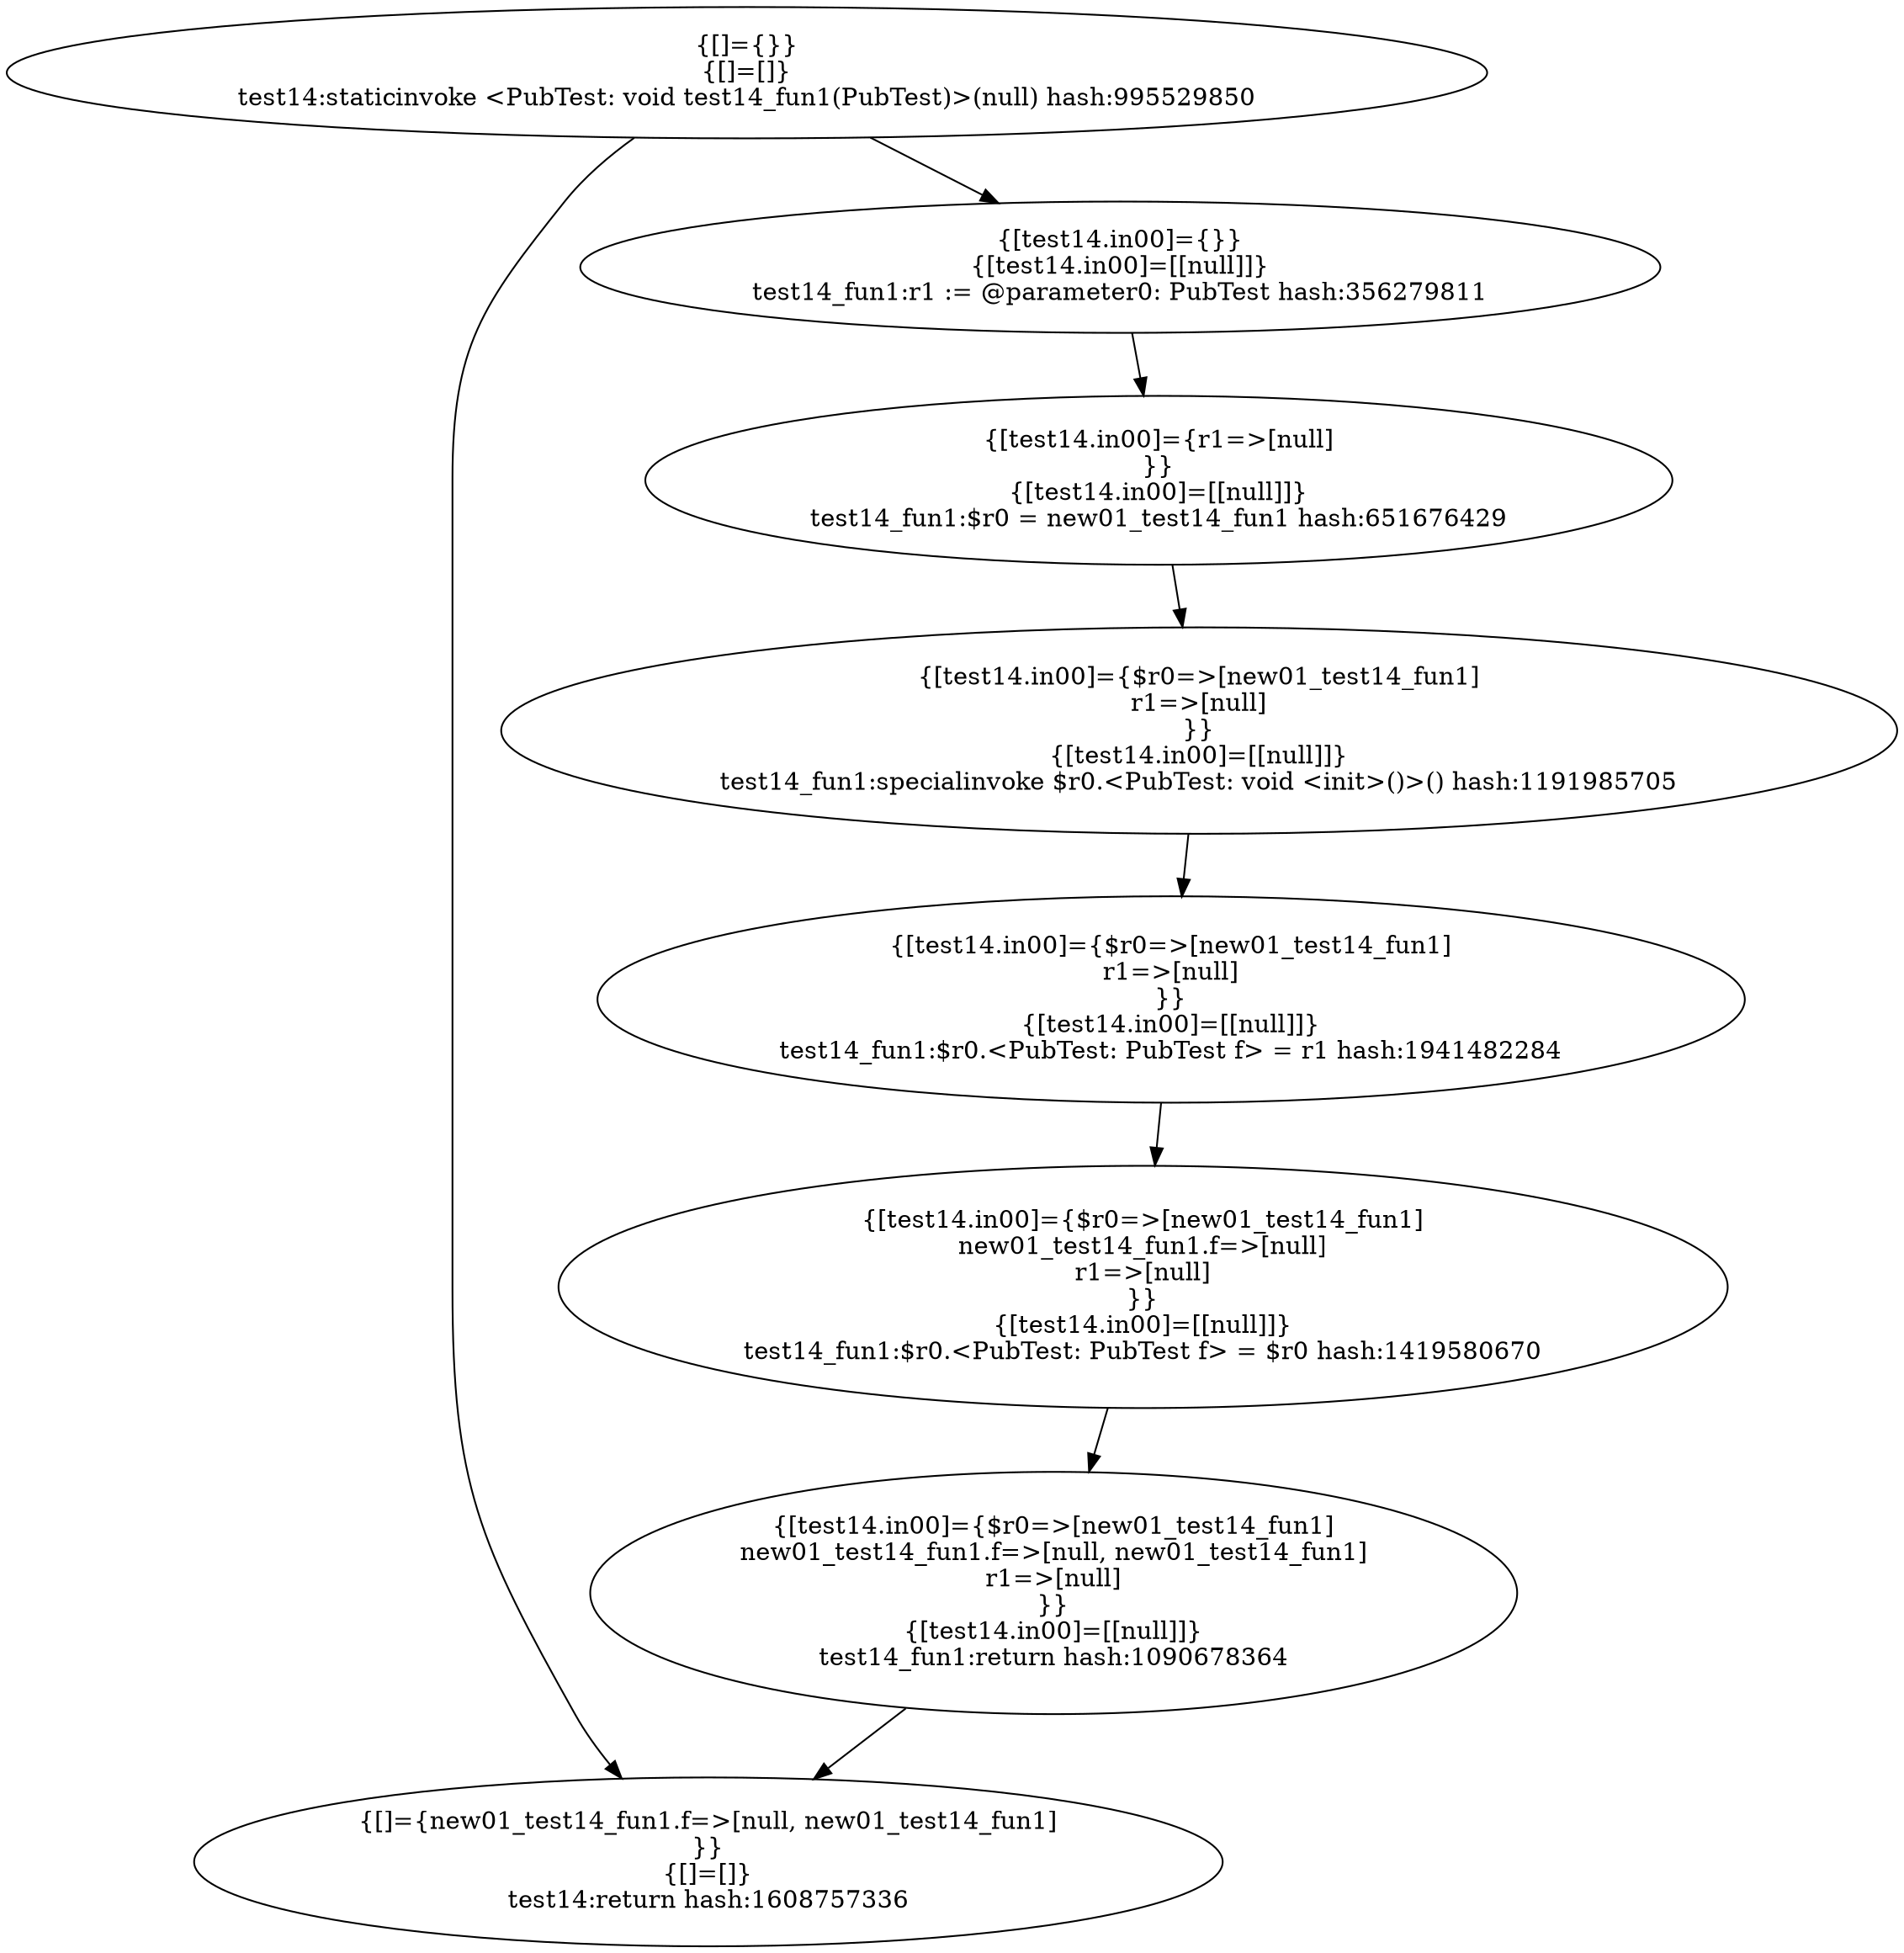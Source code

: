 digraph "./target1-pub/PubTest.test14" {
    "{[]={}}
{[]=[]}
test14:staticinvoke <PubTest: void test14_fun1(PubTest)>(null) hash:995529850";
    "{[]={new01_test14_fun1.f=>[null, new01_test14_fun1]
}}
{[]=[]}
test14:return hash:1608757336";
    "{[test14.in00]={}}
{[test14.in00]=[[null]]}
test14_fun1:r1 := @parameter0: PubTest hash:356279811";
    "{[test14.in00]={r1=>[null]
}}
{[test14.in00]=[[null]]}
test14_fun1:$r0 = new01_test14_fun1 hash:651676429";
    "{[test14.in00]={$r0=>[new01_test14_fun1]
r1=>[null]
}}
{[test14.in00]=[[null]]}
test14_fun1:specialinvoke $r0.<PubTest: void <init>()>() hash:1191985705";
    "{[test14.in00]={$r0=>[new01_test14_fun1]
r1=>[null]
}}
{[test14.in00]=[[null]]}
test14_fun1:$r0.<PubTest: PubTest f> = r1 hash:1941482284";
    "{[test14.in00]={$r0=>[new01_test14_fun1]
new01_test14_fun1.f=>[null]
r1=>[null]
}}
{[test14.in00]=[[null]]}
test14_fun1:$r0.<PubTest: PubTest f> = $r0 hash:1419580670";
    "{[test14.in00]={$r0=>[new01_test14_fun1]
new01_test14_fun1.f=>[null, new01_test14_fun1]
r1=>[null]
}}
{[test14.in00]=[[null]]}
test14_fun1:return hash:1090678364";
    "{[]={}}
{[]=[]}
test14:staticinvoke <PubTest: void test14_fun1(PubTest)>(null) hash:995529850"->"{[test14.in00]={}}
{[test14.in00]=[[null]]}
test14_fun1:r1 := @parameter0: PubTest hash:356279811";
    "{[]={}}
{[]=[]}
test14:staticinvoke <PubTest: void test14_fun1(PubTest)>(null) hash:995529850"->"{[]={new01_test14_fun1.f=>[null, new01_test14_fun1]
}}
{[]=[]}
test14:return hash:1608757336";
    "{[test14.in00]={}}
{[test14.in00]=[[null]]}
test14_fun1:r1 := @parameter0: PubTest hash:356279811"->"{[test14.in00]={r1=>[null]
}}
{[test14.in00]=[[null]]}
test14_fun1:$r0 = new01_test14_fun1 hash:651676429";
    "{[test14.in00]={r1=>[null]
}}
{[test14.in00]=[[null]]}
test14_fun1:$r0 = new01_test14_fun1 hash:651676429"->"{[test14.in00]={$r0=>[new01_test14_fun1]
r1=>[null]
}}
{[test14.in00]=[[null]]}
test14_fun1:specialinvoke $r0.<PubTest: void <init>()>() hash:1191985705";
    "{[test14.in00]={$r0=>[new01_test14_fun1]
r1=>[null]
}}
{[test14.in00]=[[null]]}
test14_fun1:specialinvoke $r0.<PubTest: void <init>()>() hash:1191985705"->"{[test14.in00]={$r0=>[new01_test14_fun1]
r1=>[null]
}}
{[test14.in00]=[[null]]}
test14_fun1:$r0.<PubTest: PubTest f> = r1 hash:1941482284";
    "{[test14.in00]={$r0=>[new01_test14_fun1]
r1=>[null]
}}
{[test14.in00]=[[null]]}
test14_fun1:$r0.<PubTest: PubTest f> = r1 hash:1941482284"->"{[test14.in00]={$r0=>[new01_test14_fun1]
new01_test14_fun1.f=>[null]
r1=>[null]
}}
{[test14.in00]=[[null]]}
test14_fun1:$r0.<PubTest: PubTest f> = $r0 hash:1419580670";
    "{[test14.in00]={$r0=>[new01_test14_fun1]
new01_test14_fun1.f=>[null]
r1=>[null]
}}
{[test14.in00]=[[null]]}
test14_fun1:$r0.<PubTest: PubTest f> = $r0 hash:1419580670"->"{[test14.in00]={$r0=>[new01_test14_fun1]
new01_test14_fun1.f=>[null, new01_test14_fun1]
r1=>[null]
}}
{[test14.in00]=[[null]]}
test14_fun1:return hash:1090678364";
    "{[test14.in00]={$r0=>[new01_test14_fun1]
new01_test14_fun1.f=>[null, new01_test14_fun1]
r1=>[null]
}}
{[test14.in00]=[[null]]}
test14_fun1:return hash:1090678364"->"{[]={new01_test14_fun1.f=>[null, new01_test14_fun1]
}}
{[]=[]}
test14:return hash:1608757336";
}
